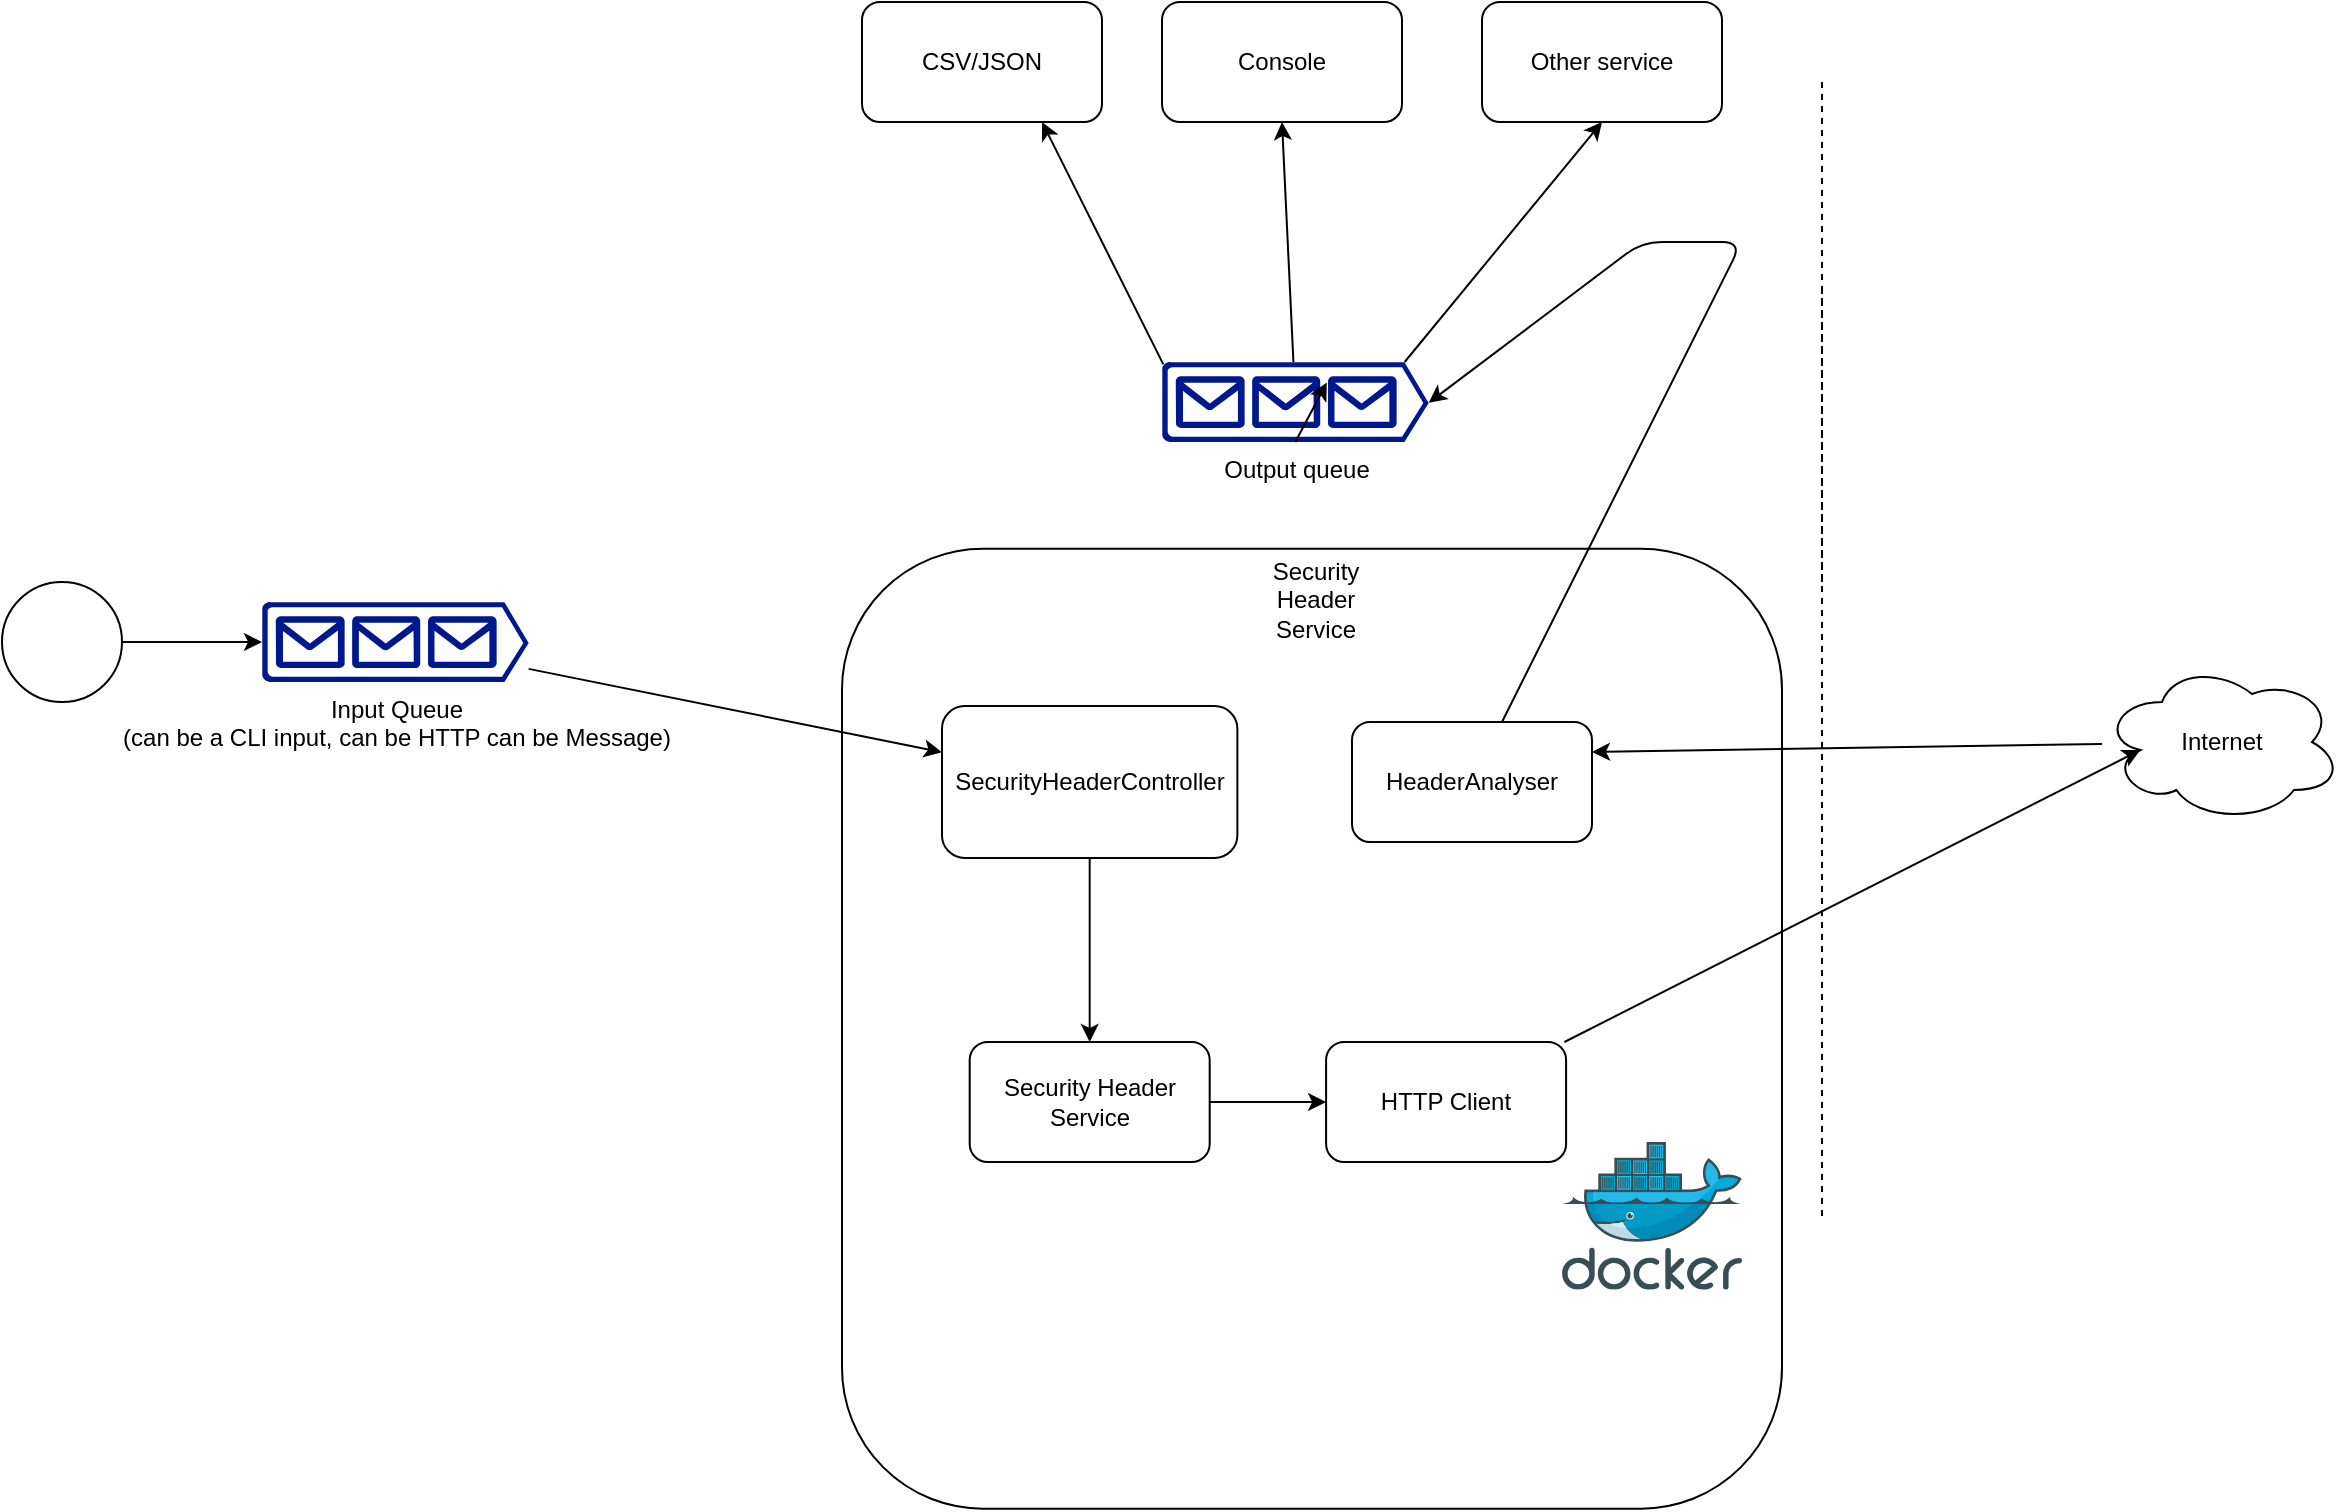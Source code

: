 <mxfile>
    <diagram id="FLgJDVNwhkNcWnxJUXFP" name="Page-1">
        <mxGraphModel dx="1495" dy="1004" grid="1" gridSize="10" guides="1" tooltips="1" connect="1" arrows="1" fold="1" page="1" pageScale="1" pageWidth="850" pageHeight="1100" math="0" shadow="0">
            <root>
                <mxCell id="0"/>
                <mxCell id="1" parent="0"/>
                <mxCell id="4" style="edgeStyle=none;html=1;entryX=0;entryY=0.5;entryDx=0;entryDy=0;entryPerimeter=0;" edge="1" parent="1" source="2" target="3">
                    <mxGeometry relative="1" as="geometry"/>
                </mxCell>
                <mxCell id="2" value="" style="ellipse;whiteSpace=wrap;html=1;" vertex="1" parent="1">
                    <mxGeometry x="20" y="310" width="60" height="60" as="geometry"/>
                </mxCell>
                <mxCell id="3" value="Input Queue&lt;br&gt;(can be a CLI input, can be HTTP can be Message)" style="sketch=0;aspect=fixed;pointerEvents=1;shadow=0;dashed=0;html=1;strokeColor=none;labelPosition=center;verticalLabelPosition=bottom;verticalAlign=top;align=center;fillColor=#00188D;shape=mxgraph.azure.queue_generic" vertex="1" parent="1">
                    <mxGeometry x="150" y="320" width="133.33" height="40" as="geometry"/>
                </mxCell>
                <mxCell id="10" value="" style="group" vertex="1" connectable="0" parent="1">
                    <mxGeometry x="440" y="230" width="470" height="480" as="geometry"/>
                </mxCell>
                <mxCell id="6" value="" style="rounded=1;whiteSpace=wrap;html=1;" vertex="1" parent="10">
                    <mxGeometry y="63.33" width="470" height="480" as="geometry"/>
                </mxCell>
                <mxCell id="5" value="" style="sketch=0;aspect=fixed;html=1;points=[];align=center;image;fontSize=12;image=img/lib/mscae/Docker.svg;" vertex="1" parent="10">
                    <mxGeometry x="360.003" y="360.003" width="90.055" height="73.846" as="geometry"/>
                </mxCell>
                <mxCell id="8" value="Security Header Service" style="text;html=1;strokeColor=none;fillColor=none;align=center;verticalAlign=middle;whiteSpace=wrap;rounded=0;" vertex="1" parent="10">
                    <mxGeometry x="199.999" y="70.003" width="73.846" height="38" as="geometry"/>
                </mxCell>
                <mxCell id="13" style="edgeStyle=none;html=1;" edge="1" parent="10" source="11" target="12">
                    <mxGeometry relative="1" as="geometry"/>
                </mxCell>
                <mxCell id="11" value="SecurityHeaderController" style="rounded=1;whiteSpace=wrap;html=1;" vertex="1" parent="10">
                    <mxGeometry x="49.997" y="142" width="147.692" height="76" as="geometry"/>
                </mxCell>
                <mxCell id="19" style="edgeStyle=none;html=1;exitX=1;exitY=0.5;exitDx=0;exitDy=0;" edge="1" parent="10" source="12" target="14">
                    <mxGeometry relative="1" as="geometry"/>
                </mxCell>
                <mxCell id="12" value="Security Header Service" style="rounded=1;whiteSpace=wrap;html=1;" vertex="1" parent="10">
                    <mxGeometry x="63.84" y="310" width="120" height="60" as="geometry"/>
                </mxCell>
                <mxCell id="14" value="HTTP Client" style="rounded=1;whiteSpace=wrap;html=1;" vertex="1" parent="10">
                    <mxGeometry x="242.05" y="310" width="120" height="60" as="geometry"/>
                </mxCell>
                <mxCell id="22" value="HeaderAnalyser" style="rounded=1;whiteSpace=wrap;html=1;" vertex="1" parent="10">
                    <mxGeometry x="255" y="150" width="120" height="60" as="geometry"/>
                </mxCell>
                <mxCell id="7" style="edgeStyle=none;html=1;" edge="1" parent="1" source="3" target="11">
                    <mxGeometry relative="1" as="geometry"/>
                </mxCell>
                <mxCell id="15" value="" style="endArrow=none;dashed=1;html=1;" edge="1" parent="1">
                    <mxGeometry width="50" height="50" relative="1" as="geometry">
                        <mxPoint x="930" y="60" as="sourcePoint"/>
                        <mxPoint x="930" y="630" as="targetPoint"/>
                    </mxGeometry>
                </mxCell>
                <mxCell id="18" value="" style="endArrow=none;dashed=1;html=1;" edge="1" parent="1">
                    <mxGeometry width="50" height="50" relative="1" as="geometry">
                        <mxPoint x="930" y="310" as="sourcePoint"/>
                        <mxPoint x="930" y="160" as="targetPoint"/>
                    </mxGeometry>
                </mxCell>
                <mxCell id="23" style="edgeStyle=none;html=1;entryX=1;entryY=0.25;entryDx=0;entryDy=0;" edge="1" parent="1" source="20" target="22">
                    <mxGeometry relative="1" as="geometry"/>
                </mxCell>
                <mxCell id="20" value="Internet" style="ellipse;shape=cloud;whiteSpace=wrap;html=1;" vertex="1" parent="1">
                    <mxGeometry x="1070" y="350" width="120" height="80" as="geometry"/>
                </mxCell>
                <mxCell id="21" style="edgeStyle=none;html=1;entryX=0.16;entryY=0.55;entryDx=0;entryDy=0;entryPerimeter=0;" edge="1" parent="1" source="14" target="20">
                    <mxGeometry relative="1" as="geometry"/>
                </mxCell>
                <mxCell id="24" value="CSV/JSON" style="rounded=1;whiteSpace=wrap;html=1;" vertex="1" parent="1">
                    <mxGeometry x="450" y="20" width="120" height="60" as="geometry"/>
                </mxCell>
                <mxCell id="25" value="Console" style="rounded=1;whiteSpace=wrap;html=1;" vertex="1" parent="1">
                    <mxGeometry x="600" y="20" width="120" height="60" as="geometry"/>
                </mxCell>
                <mxCell id="26" value="Other service" style="rounded=1;whiteSpace=wrap;html=1;" vertex="1" parent="1">
                    <mxGeometry x="760" y="20" width="120" height="60" as="geometry"/>
                </mxCell>
                <mxCell id="33" style="edgeStyle=none;html=1;entryX=0.5;entryY=1;entryDx=0;entryDy=0;" edge="1" parent="1" source="27" target="25">
                    <mxGeometry relative="1" as="geometry"/>
                </mxCell>
                <mxCell id="34" style="edgeStyle=none;html=1;exitX=0.005;exitY=0.03;exitDx=0;exitDy=0;exitPerimeter=0;entryX=0.75;entryY=1;entryDx=0;entryDy=0;" edge="1" parent="1" source="27" target="24">
                    <mxGeometry relative="1" as="geometry"/>
                </mxCell>
                <mxCell id="35" style="edgeStyle=none;html=1;exitX=0.91;exitY=0;exitDx=0;exitDy=0;exitPerimeter=0;entryX=0.5;entryY=1;entryDx=0;entryDy=0;" edge="1" parent="1" source="27" target="26">
                    <mxGeometry relative="1" as="geometry"/>
                </mxCell>
                <mxCell id="27" value="Output queue" style="sketch=0;aspect=fixed;pointerEvents=1;shadow=0;dashed=0;html=1;strokeColor=none;labelPosition=center;verticalLabelPosition=bottom;verticalAlign=top;align=center;fillColor=#00188D;shape=mxgraph.azure.queue_generic" vertex="1" parent="1">
                    <mxGeometry x="600" y="200" width="133.33" height="40" as="geometry"/>
                </mxCell>
                <mxCell id="31" style="edgeStyle=none;html=1;entryX=1;entryY=0.51;entryDx=0;entryDy=0;entryPerimeter=0;" edge="1" parent="1" source="22" target="27">
                    <mxGeometry relative="1" as="geometry">
                        <Array as="points">
                            <mxPoint x="890" y="140"/>
                            <mxPoint x="840" y="140"/>
                        </Array>
                    </mxGeometry>
                </mxCell>
                <mxCell id="32" style="edgeStyle=none;html=1;exitX=0.5;exitY=1;exitDx=0;exitDy=0;exitPerimeter=0;entryX=0.618;entryY=0.255;entryDx=0;entryDy=0;entryPerimeter=0;" edge="1" parent="1" source="27" target="27">
                    <mxGeometry relative="1" as="geometry"/>
                </mxCell>
            </root>
        </mxGraphModel>
    </diagram>
</mxfile>